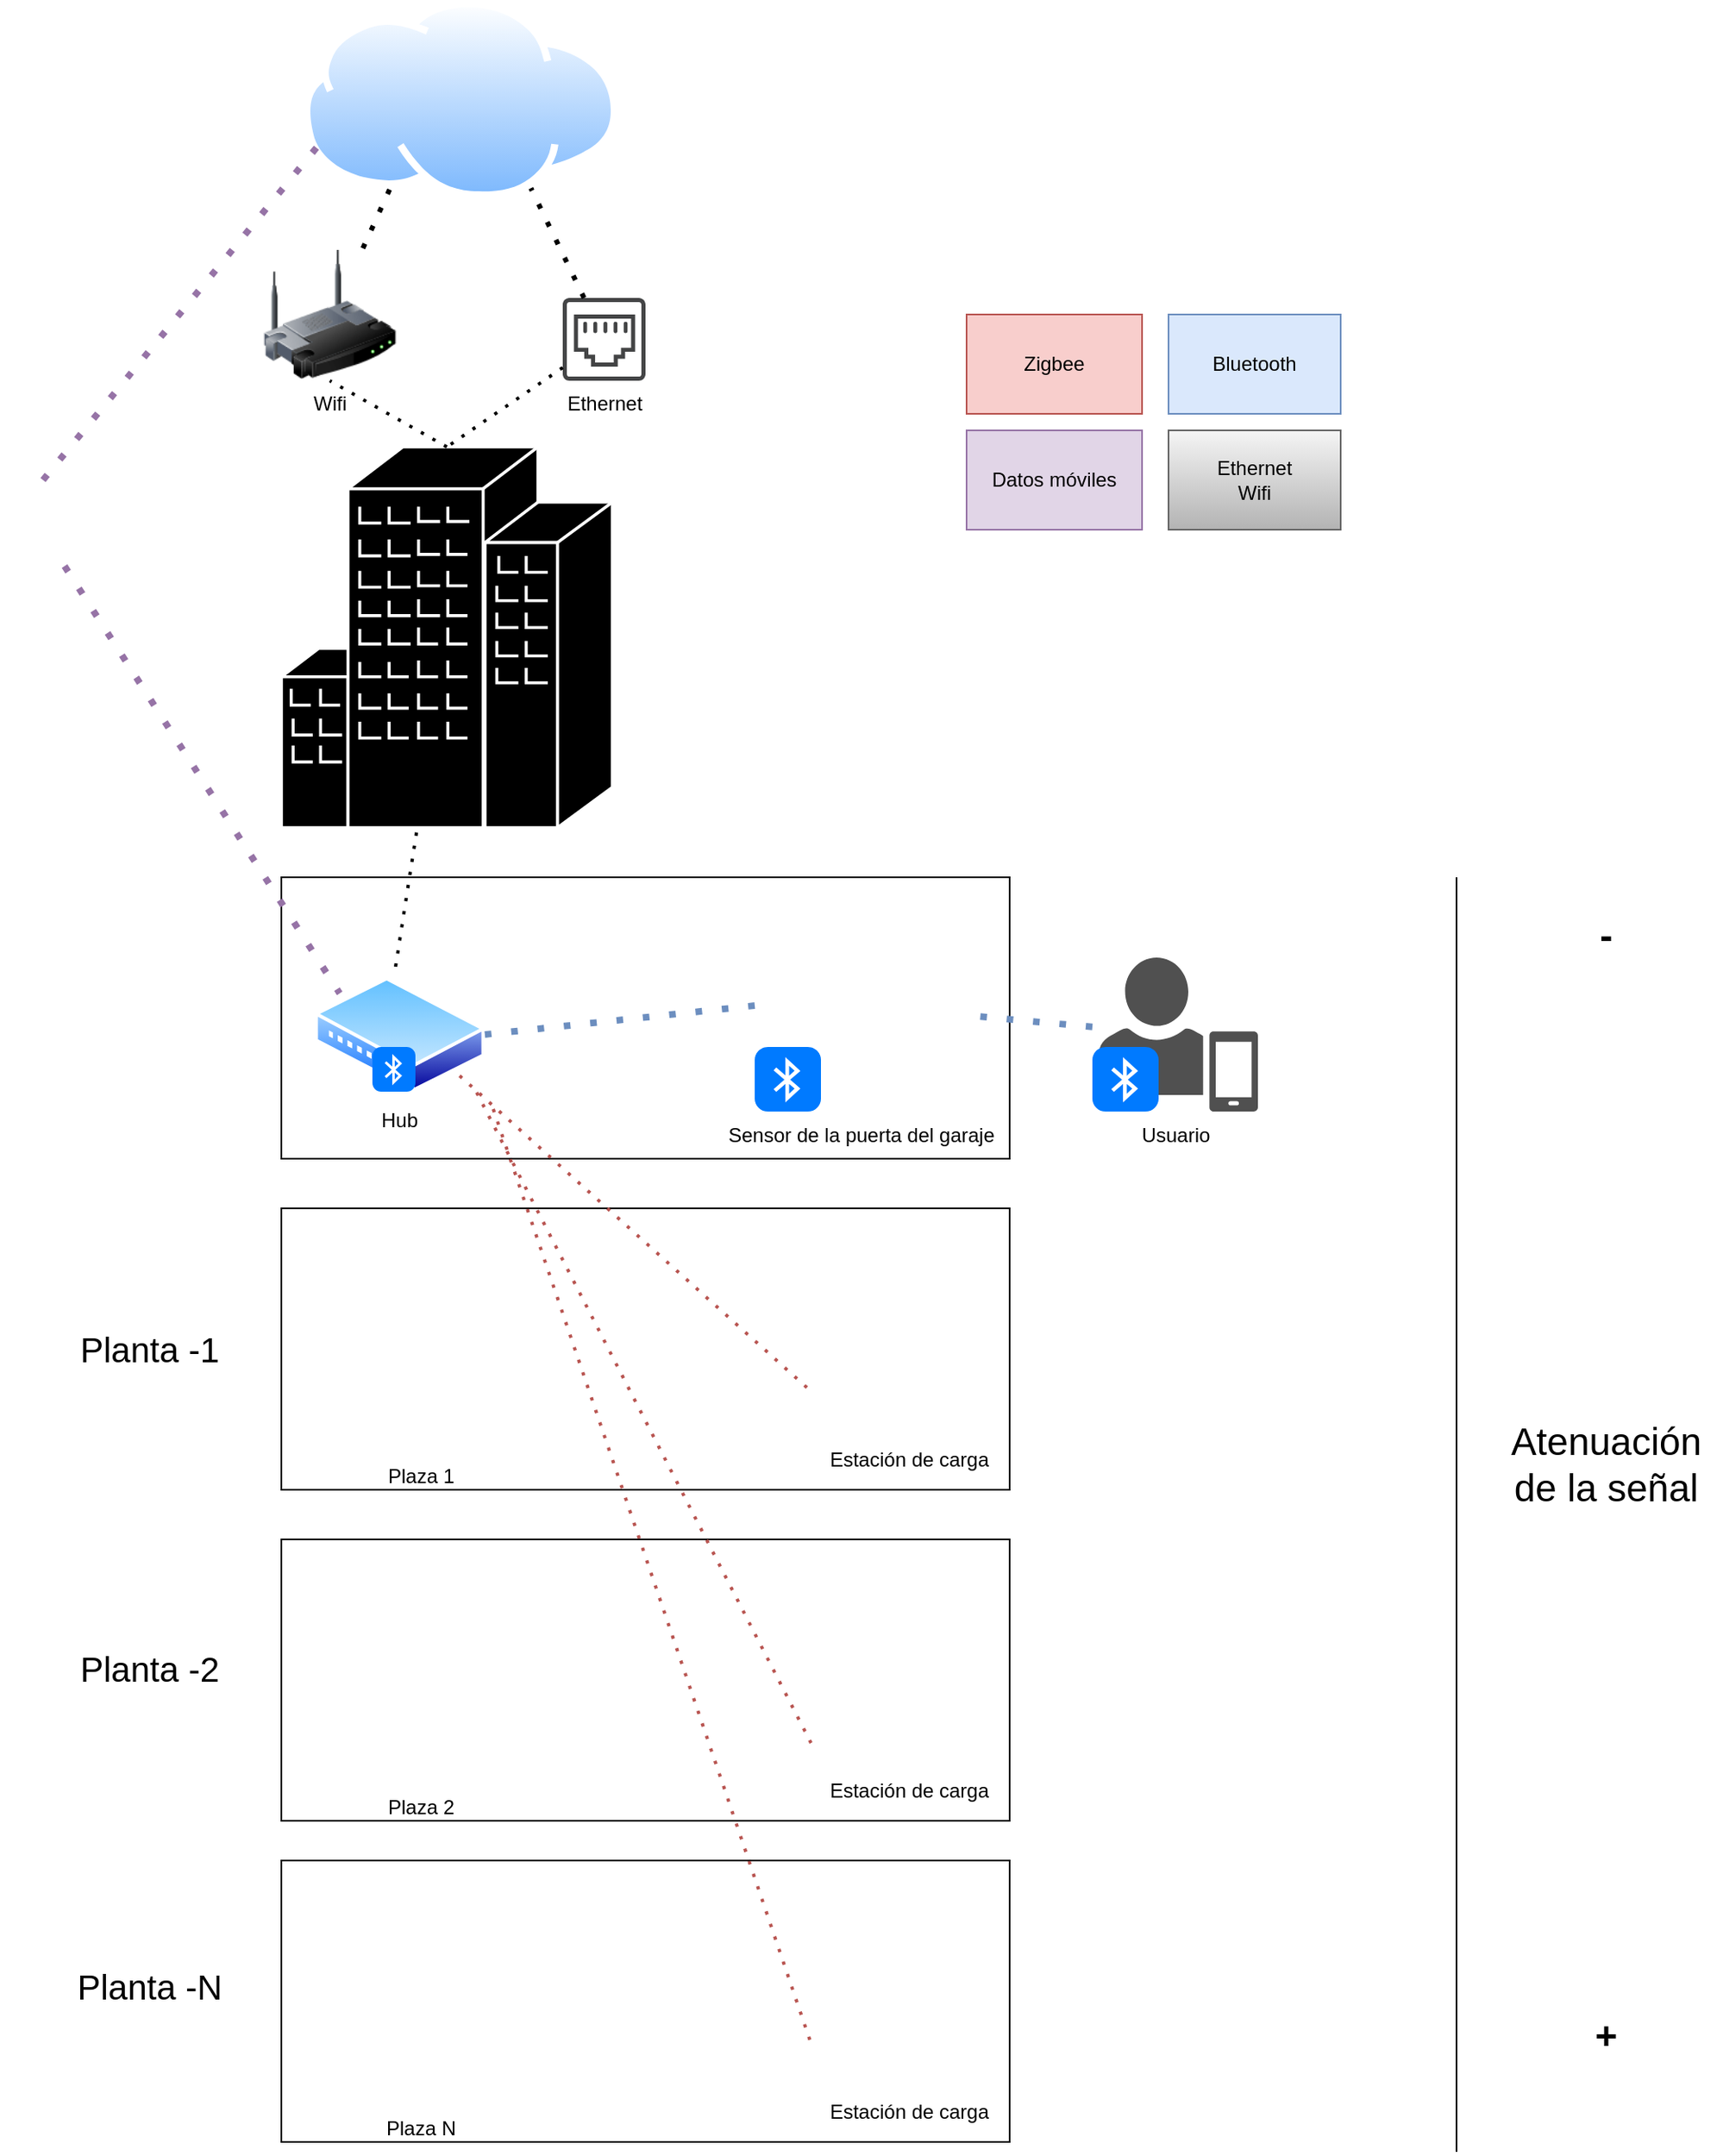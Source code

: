 <mxfile version="23.1.8" type="device">
  <diagram name="Página-1" id="cA2dRYfU7erkQ2wBKzAQ">
    <mxGraphModel dx="4097" dy="3323" grid="1" gridSize="10" guides="1" tooltips="1" connect="1" arrows="1" fold="1" page="1" pageScale="1" pageWidth="827" pageHeight="1169" math="0" shadow="0">
      <root>
        <mxCell id="0" />
        <mxCell id="1" parent="0" />
        <mxCell id="XQeP_fwZCXSP-Ta79wKZ-4" value="" style="rounded=0;whiteSpace=wrap;html=1;" vertex="1" parent="1">
          <mxGeometry x="210" y="190" width="440" height="170" as="geometry" />
        </mxCell>
        <mxCell id="XQeP_fwZCXSP-Ta79wKZ-3" value="Plaza 1" style="shape=image;html=1;verticalAlign=top;verticalLabelPosition=bottom;labelBackgroundColor=#ffffff;imageAspect=0;aspect=fixed;image=https://cdn2.iconfinder.com/data/icons/boxicons-solid-vol-1/24/bxs-car-garage-128.png" vertex="1" parent="1">
          <mxGeometry x="230" y="210" width="128" height="128" as="geometry" />
        </mxCell>
        <mxCell id="XQeP_fwZCXSP-Ta79wKZ-9" value="" style="rounded=0;whiteSpace=wrap;html=1;" vertex="1" parent="1">
          <mxGeometry x="210" y="-10" width="440" height="170" as="geometry" />
        </mxCell>
        <mxCell id="XQeP_fwZCXSP-Ta79wKZ-10" value="Sensor de la puerta del garaje" style="shape=image;html=1;verticalAlign=top;verticalLabelPosition=bottom;labelBackgroundColor=#ffffff;imageAspect=0;aspect=fixed;image=https://cdn1.iconfinder.com/data/icons/racing-13/512/Garage-128.png" vertex="1" parent="1">
          <mxGeometry x="496" y="3.5" width="128" height="128" as="geometry" />
        </mxCell>
        <mxCell id="XQeP_fwZCXSP-Ta79wKZ-11" value="" style="shape=mxgraph.cisco.buildings.generic_building;html=1;pointerEvents=1;dashed=0;fillColor=#000000;strokeColor=#ffffff;strokeWidth=2;verticalLabelPosition=bottom;verticalAlign=top;align=center;outlineConnect=0;" vertex="1" parent="1">
          <mxGeometry x="210" y="-270" width="200" height="230" as="geometry" />
        </mxCell>
        <mxCell id="XQeP_fwZCXSP-Ta79wKZ-12" value="Wifi" style="image;html=1;image=img/lib/clip_art/networking/Wireless_Router_128x128.png" vertex="1" parent="1">
          <mxGeometry x="199.25" y="-390" width="80" height="80" as="geometry" />
        </mxCell>
        <mxCell id="XQeP_fwZCXSP-Ta79wKZ-13" value="Ethernet" style="sketch=0;pointerEvents=1;shadow=0;dashed=0;html=1;strokeColor=none;fillColor=#434445;aspect=fixed;labelPosition=center;verticalLabelPosition=bottom;verticalAlign=top;align=center;outlineConnect=0;shape=mxgraph.vvd.ethernet_port;" vertex="1" parent="1">
          <mxGeometry x="380" y="-360" width="50" height="50" as="geometry" />
        </mxCell>
        <mxCell id="XQeP_fwZCXSP-Ta79wKZ-14" value="Estación de carga" style="shape=image;html=1;verticalAlign=top;verticalLabelPosition=bottom;labelBackgroundColor=#ffffff;imageAspect=0;aspect=fixed;image=https://cdn0.iconfinder.com/data/icons/green-world-colored/80/battery-energy-charger-charging-electric-station-tesla-128.png" vertex="1" parent="1">
          <mxGeometry x="540" y="230" width="98" height="98" as="geometry" />
        </mxCell>
        <mxCell id="XQeP_fwZCXSP-Ta79wKZ-17" value="Hub" style="image;aspect=fixed;perimeter=ellipsePerimeter;html=1;align=center;shadow=0;dashed=0;spacingTop=3;image=img/lib/active_directory/wiring_hub.svg;" vertex="1" parent="1">
          <mxGeometry x="230" y="50" width="102.94" height="70" as="geometry" />
        </mxCell>
        <mxCell id="XQeP_fwZCXSP-Ta79wKZ-19" value="" style="shape=image;verticalLabelPosition=bottom;labelBackgroundColor=default;verticalAlign=top;aspect=fixed;imageAspect=0;image=https://videosec.com/catpage/resources/img/zigbee-logo.png;" vertex="1" parent="1">
          <mxGeometry x="530" y="288" width="50" height="50" as="geometry" />
        </mxCell>
        <mxCell id="XQeP_fwZCXSP-Ta79wKZ-20" value="" style="rounded=0;whiteSpace=wrap;html=1;" vertex="1" parent="1">
          <mxGeometry x="210" y="390" width="440" height="170" as="geometry" />
        </mxCell>
        <mxCell id="XQeP_fwZCXSP-Ta79wKZ-21" value="Plaza 2" style="shape=image;html=1;verticalAlign=top;verticalLabelPosition=bottom;labelBackgroundColor=#ffffff;imageAspect=0;aspect=fixed;image=https://cdn2.iconfinder.com/data/icons/boxicons-solid-vol-1/24/bxs-car-garage-128.png" vertex="1" parent="1">
          <mxGeometry x="230" y="410" width="128" height="128" as="geometry" />
        </mxCell>
        <mxCell id="XQeP_fwZCXSP-Ta79wKZ-22" value="Estación de carga" style="shape=image;html=1;verticalAlign=top;verticalLabelPosition=bottom;labelBackgroundColor=#ffffff;imageAspect=0;aspect=fixed;image=https://cdn0.iconfinder.com/data/icons/green-world-colored/80/battery-energy-charger-charging-electric-station-tesla-128.png" vertex="1" parent="1">
          <mxGeometry x="540" y="430" width="98" height="98" as="geometry" />
        </mxCell>
        <mxCell id="XQeP_fwZCXSP-Ta79wKZ-23" value="" style="shape=image;verticalLabelPosition=bottom;labelBackgroundColor=default;verticalAlign=top;aspect=fixed;imageAspect=0;image=https://videosec.com/catpage/resources/img/zigbee-logo.png;" vertex="1" parent="1">
          <mxGeometry x="530" y="488" width="50" height="50" as="geometry" />
        </mxCell>
        <mxCell id="XQeP_fwZCXSP-Ta79wKZ-24" value="" style="rounded=0;whiteSpace=wrap;html=1;" vertex="1" parent="1">
          <mxGeometry x="210" y="584" width="440" height="170" as="geometry" />
        </mxCell>
        <mxCell id="XQeP_fwZCXSP-Ta79wKZ-25" value="Plaza N" style="shape=image;html=1;verticalAlign=top;verticalLabelPosition=bottom;labelBackgroundColor=#ffffff;imageAspect=0;aspect=fixed;image=https://cdn2.iconfinder.com/data/icons/boxicons-solid-vol-1/24/bxs-car-garage-128.png" vertex="1" parent="1">
          <mxGeometry x="230" y="604" width="128" height="128" as="geometry" />
        </mxCell>
        <mxCell id="XQeP_fwZCXSP-Ta79wKZ-26" value="Estación de carga" style="shape=image;html=1;verticalAlign=top;verticalLabelPosition=bottom;labelBackgroundColor=#ffffff;imageAspect=0;aspect=fixed;image=https://cdn0.iconfinder.com/data/icons/green-world-colored/80/battery-energy-charger-charging-electric-station-tesla-128.png" vertex="1" parent="1">
          <mxGeometry x="540" y="624" width="98" height="98" as="geometry" />
        </mxCell>
        <mxCell id="XQeP_fwZCXSP-Ta79wKZ-27" value="" style="shape=image;verticalLabelPosition=bottom;labelBackgroundColor=default;verticalAlign=top;aspect=fixed;imageAspect=0;image=https://videosec.com/catpage/resources/img/zigbee-logo.png;" vertex="1" parent="1">
          <mxGeometry x="530" y="682" width="50" height="50" as="geometry" />
        </mxCell>
        <mxCell id="XQeP_fwZCXSP-Ta79wKZ-28" value="&lt;font style=&quot;font-size: 21px;&quot;&gt;Planta -1&lt;/font&gt;" style="text;html=1;align=center;verticalAlign=middle;resizable=0;points=[];autosize=1;strokeColor=none;fillColor=none;" vertex="1" parent="1">
          <mxGeometry x="75" y="255" width="110" height="40" as="geometry" />
        </mxCell>
        <mxCell id="XQeP_fwZCXSP-Ta79wKZ-29" value="&lt;font style=&quot;font-size: 21px;&quot;&gt;Planta -2&lt;/font&gt;" style="text;html=1;align=center;verticalAlign=middle;resizable=0;points=[];autosize=1;strokeColor=none;fillColor=none;" vertex="1" parent="1">
          <mxGeometry x="75" y="448" width="110" height="40" as="geometry" />
        </mxCell>
        <mxCell id="XQeP_fwZCXSP-Ta79wKZ-30" value="&lt;font style=&quot;font-size: 21px;&quot;&gt;Planta -N&lt;/font&gt;" style="text;html=1;align=center;verticalAlign=middle;resizable=0;points=[];autosize=1;strokeColor=none;fillColor=none;" vertex="1" parent="1">
          <mxGeometry x="75" y="640" width="110" height="40" as="geometry" />
        </mxCell>
        <mxCell id="XQeP_fwZCXSP-Ta79wKZ-31" value="" style="endArrow=none;dashed=1;html=1;dashPattern=1 3;strokeWidth=2;rounded=0;exitX=1;exitY=1;exitDx=0;exitDy=0;entryX=0;entryY=0.25;entryDx=0;entryDy=0;fillColor=#f8cecc;strokeColor=#b85450;" edge="1" parent="1" source="XQeP_fwZCXSP-Ta79wKZ-17" target="XQeP_fwZCXSP-Ta79wKZ-19">
          <mxGeometry width="50" height="50" relative="1" as="geometry">
            <mxPoint x="120" y="380" as="sourcePoint" />
            <mxPoint x="170" y="330" as="targetPoint" />
          </mxGeometry>
        </mxCell>
        <mxCell id="XQeP_fwZCXSP-Ta79wKZ-32" value="" style="endArrow=none;dashed=1;html=1;dashPattern=1 3;strokeWidth=2;rounded=0;exitX=1;exitY=1;exitDx=0;exitDy=0;entryX=0;entryY=0.5;entryDx=0;entryDy=0;fillColor=#f8cecc;strokeColor=#b85450;" edge="1" parent="1" target="XQeP_fwZCXSP-Ta79wKZ-23">
          <mxGeometry width="50" height="50" relative="1" as="geometry">
            <mxPoint x="328" y="120" as="sourcePoint" />
            <mxPoint x="540" y="311" as="targetPoint" />
          </mxGeometry>
        </mxCell>
        <mxCell id="XQeP_fwZCXSP-Ta79wKZ-33" value="" style="endArrow=none;dashed=1;html=1;dashPattern=1 3;strokeWidth=2;rounded=0;exitX=1;exitY=1;exitDx=0;exitDy=0;entryX=0;entryY=0.25;entryDx=0;entryDy=0;fillColor=#f8cecc;strokeColor=#b85450;" edge="1" parent="1" target="XQeP_fwZCXSP-Ta79wKZ-27">
          <mxGeometry width="50" height="50" relative="1" as="geometry">
            <mxPoint x="338" y="130" as="sourcePoint" />
            <mxPoint x="550" y="321" as="targetPoint" />
          </mxGeometry>
        </mxCell>
        <mxCell id="XQeP_fwZCXSP-Ta79wKZ-35" value="Usuario" style="sketch=0;pointerEvents=1;shadow=0;dashed=0;html=1;strokeColor=none;fillColor=#505050;labelPosition=center;verticalLabelPosition=bottom;verticalAlign=top;outlineConnect=0;align=center;shape=mxgraph.office.users.mobile_user;" vertex="1" parent="1">
          <mxGeometry x="700" y="38.5" width="100" height="93" as="geometry" />
        </mxCell>
        <mxCell id="XQeP_fwZCXSP-Ta79wKZ-37" value="" style="html=1;strokeWidth=1;shadow=0;dashed=0;shape=mxgraph.ios7.misc.bluetooth;fillColor=#007AFF;strokeColor=none;buttonText=;strokeColor2=#222222;fontColor=#222222;fontSize=8;verticalLabelPosition=bottom;verticalAlign=top;align=center;sketch=0;" vertex="1" parent="1">
          <mxGeometry x="700" y="92.5" width="40" height="39" as="geometry" />
        </mxCell>
        <mxCell id="XQeP_fwZCXSP-Ta79wKZ-39" value="" style="shape=image;verticalLabelPosition=bottom;labelBackgroundColor=default;verticalAlign=top;aspect=fixed;imageAspect=0;image=https://cdn-icons-png.flaticon.com/512/4298/4298126.png;" vertex="1" parent="1">
          <mxGeometry x="40" y="-250" width="52" height="52" as="geometry" />
        </mxCell>
        <mxCell id="XQeP_fwZCXSP-Ta79wKZ-40" value="" style="image;aspect=fixed;perimeter=ellipsePerimeter;html=1;align=center;shadow=0;dashed=0;spacingTop=3;image=img/lib/active_directory/internet_cloud.svg;" vertex="1" parent="1">
          <mxGeometry x="223" y="-540" width="190.48" height="120" as="geometry" />
        </mxCell>
        <mxCell id="XQeP_fwZCXSP-Ta79wKZ-41" value="" style="endArrow=none;dashed=1;html=1;dashPattern=1 3;strokeWidth=4;rounded=0;exitX=0.75;exitY=1;exitDx=0;exitDy=0;entryX=0;entryY=0;entryDx=0;entryDy=0;fillColor=#e1d5e7;strokeColor=#9673a6;" edge="1" parent="1" source="XQeP_fwZCXSP-Ta79wKZ-39" target="XQeP_fwZCXSP-Ta79wKZ-17">
          <mxGeometry width="50" height="50" relative="1" as="geometry">
            <mxPoint x="328" y="120" as="sourcePoint" />
            <mxPoint x="540" y="311" as="targetPoint" />
          </mxGeometry>
        </mxCell>
        <mxCell id="XQeP_fwZCXSP-Ta79wKZ-42" value="" style="endArrow=none;dashed=1;html=1;dashPattern=1 3;strokeWidth=4;rounded=0;exitX=0.5;exitY=0;exitDx=0;exitDy=0;entryX=0;entryY=0.75;entryDx=0;entryDy=0;fillColor=#e1d5e7;strokeColor=#9673a6;" edge="1" parent="1" source="XQeP_fwZCXSP-Ta79wKZ-39" target="XQeP_fwZCXSP-Ta79wKZ-40">
          <mxGeometry width="50" height="50" relative="1" as="geometry">
            <mxPoint x="500" y="-150" as="sourcePoint" />
            <mxPoint x="550" y="-200" as="targetPoint" />
          </mxGeometry>
        </mxCell>
        <mxCell id="XQeP_fwZCXSP-Ta79wKZ-43" value="" style="endArrow=none;dashed=1;html=1;dashPattern=1 3;strokeWidth=2;rounded=0;exitX=0.476;exitY=-0.086;exitDx=0;exitDy=0;exitPerimeter=0;fillColor=#e1d5e7;strokeColor=#000000;" edge="1" parent="1" source="XQeP_fwZCXSP-Ta79wKZ-17" target="XQeP_fwZCXSP-Ta79wKZ-11">
          <mxGeometry width="50" height="50" relative="1" as="geometry">
            <mxPoint x="500" y="-150" as="sourcePoint" />
            <mxPoint x="550" y="-200" as="targetPoint" />
          </mxGeometry>
        </mxCell>
        <mxCell id="XQeP_fwZCXSP-Ta79wKZ-44" value="" style="endArrow=none;dashed=1;html=1;dashPattern=1 3;strokeWidth=3;rounded=0;fillColor=#e1d5e7;strokeColor=#000000;entryX=0.25;entryY=1;entryDx=0;entryDy=0;exitX=0.75;exitY=0;exitDx=0;exitDy=0;" edge="1" parent="1" source="XQeP_fwZCXSP-Ta79wKZ-12" target="XQeP_fwZCXSP-Ta79wKZ-40">
          <mxGeometry width="50" height="50" relative="1" as="geometry">
            <mxPoint x="276" y="-390" as="sourcePoint" />
            <mxPoint x="302" y="-30" as="targetPoint" />
          </mxGeometry>
        </mxCell>
        <mxCell id="XQeP_fwZCXSP-Ta79wKZ-45" value="" style="endArrow=none;dashed=1;html=1;dashPattern=1 3;strokeWidth=3;rounded=0;fillColor=#e1d5e7;strokeColor=#000000;entryX=0.75;entryY=1;entryDx=0;entryDy=0;" edge="1" parent="1" source="XQeP_fwZCXSP-Ta79wKZ-13" target="XQeP_fwZCXSP-Ta79wKZ-40">
          <mxGeometry width="50" height="50" relative="1" as="geometry">
            <mxPoint x="360" y="-380" as="sourcePoint" />
            <mxPoint x="286" y="-416" as="targetPoint" />
          </mxGeometry>
        </mxCell>
        <mxCell id="XQeP_fwZCXSP-Ta79wKZ-48" value="" style="endArrow=none;dashed=1;html=1;dashPattern=1 3;strokeWidth=2;rounded=0;entryX=0.5;entryY=0;entryDx=0;entryDy=0;entryPerimeter=0;" edge="1" parent="1" source="XQeP_fwZCXSP-Ta79wKZ-13" target="XQeP_fwZCXSP-Ta79wKZ-11">
          <mxGeometry width="50" height="50" relative="1" as="geometry">
            <mxPoint x="360" y="-310" as="sourcePoint" />
            <mxPoint x="550" y="-200" as="targetPoint" />
          </mxGeometry>
        </mxCell>
        <mxCell id="XQeP_fwZCXSP-Ta79wKZ-49" value="" style="endArrow=none;dashed=1;html=1;dashPattern=1 3;strokeWidth=2;rounded=0;entryX=0.5;entryY=1;entryDx=0;entryDy=0;exitX=0.5;exitY=0;exitDx=0;exitDy=0;exitPerimeter=0;" edge="1" parent="1" source="XQeP_fwZCXSP-Ta79wKZ-11" target="XQeP_fwZCXSP-Ta79wKZ-12">
          <mxGeometry width="50" height="50" relative="1" as="geometry">
            <mxPoint x="370" y="-300" as="sourcePoint" />
            <mxPoint x="320" y="-260" as="targetPoint" />
          </mxGeometry>
        </mxCell>
        <mxCell id="XQeP_fwZCXSP-Ta79wKZ-50" value="" style="endArrow=none;html=1;rounded=0;" edge="1" parent="1">
          <mxGeometry width="50" height="50" relative="1" as="geometry">
            <mxPoint x="920" y="-10" as="sourcePoint" />
            <mxPoint x="920" y="760" as="targetPoint" />
          </mxGeometry>
        </mxCell>
        <mxCell id="XQeP_fwZCXSP-Ta79wKZ-52" value="Atenuación &lt;br style=&quot;font-size: 23px;&quot;&gt;de la señal" style="text;html=1;align=center;verticalAlign=middle;resizable=0;points=[];autosize=1;strokeColor=none;fillColor=none;fontSize=23;" vertex="1" parent="1">
          <mxGeometry x="940" y="310" width="140" height="70" as="geometry" />
        </mxCell>
        <mxCell id="XQeP_fwZCXSP-Ta79wKZ-53" value="-" style="text;html=1;align=center;verticalAlign=middle;resizable=0;points=[];autosize=1;strokeColor=none;fillColor=none;fontSize=23;fontStyle=1" vertex="1" parent="1">
          <mxGeometry x="995" y="5" width="30" height="40" as="geometry" />
        </mxCell>
        <mxCell id="XQeP_fwZCXSP-Ta79wKZ-54" value="+" style="text;html=1;align=center;verticalAlign=middle;resizable=0;points=[];autosize=1;strokeColor=none;fillColor=none;fontSize=23;fontStyle=1" vertex="1" parent="1">
          <mxGeometry x="990" y="670" width="40" height="40" as="geometry" />
        </mxCell>
        <mxCell id="XQeP_fwZCXSP-Ta79wKZ-55" value="" style="endArrow=none;dashed=1;html=1;dashPattern=1 3;strokeWidth=4;rounded=0;fillColor=#dae8fc;strokeColor=#6c8ebf;" edge="1" parent="1" source="XQeP_fwZCXSP-Ta79wKZ-35" target="XQeP_fwZCXSP-Ta79wKZ-10">
          <mxGeometry width="50" height="50" relative="1" as="geometry">
            <mxPoint x="460" y="-190" as="sourcePoint" />
            <mxPoint x="510" y="-240" as="targetPoint" />
          </mxGeometry>
        </mxCell>
        <mxCell id="XQeP_fwZCXSP-Ta79wKZ-56" value="" style="endArrow=none;dashed=1;html=1;dashPattern=1 3;strokeWidth=4;rounded=0;exitX=1;exitY=0.5;exitDx=0;exitDy=0;entryX=0;entryY=0.5;entryDx=0;entryDy=0;fillColor=#dae8fc;strokeColor=#6c8ebf;" edge="1" parent="1" source="XQeP_fwZCXSP-Ta79wKZ-17" target="XQeP_fwZCXSP-Ta79wKZ-10">
          <mxGeometry width="50" height="50" relative="1" as="geometry">
            <mxPoint x="460" y="10" as="sourcePoint" />
            <mxPoint x="510" y="-40" as="targetPoint" />
          </mxGeometry>
        </mxCell>
        <mxCell id="XQeP_fwZCXSP-Ta79wKZ-57" value="Zigbee" style="rounded=0;whiteSpace=wrap;html=1;fillColor=#f8cecc;strokeColor=#b85450;" vertex="1" parent="1">
          <mxGeometry x="624" y="-350" width="106" height="60" as="geometry" />
        </mxCell>
        <mxCell id="XQeP_fwZCXSP-Ta79wKZ-58" value="Bluetooth" style="rounded=0;whiteSpace=wrap;html=1;fillColor=#dae8fc;strokeColor=#6c8ebf;" vertex="1" parent="1">
          <mxGeometry x="746" y="-350" width="104" height="60" as="geometry" />
        </mxCell>
        <mxCell id="XQeP_fwZCXSP-Ta79wKZ-59" value="Datos móviles" style="rounded=0;whiteSpace=wrap;html=1;fillColor=#e1d5e7;strokeColor=#9673a6;" vertex="1" parent="1">
          <mxGeometry x="624" y="-280" width="106" height="60" as="geometry" />
        </mxCell>
        <mxCell id="XQeP_fwZCXSP-Ta79wKZ-60" value="Ethernet&lt;br&gt;Wifi" style="rounded=0;whiteSpace=wrap;html=1;fillColor=#f5f5f5;strokeColor=#666666;gradientColor=#b3b3b3;" vertex="1" parent="1">
          <mxGeometry x="746" y="-280" width="104" height="60" as="geometry" />
        </mxCell>
        <mxCell id="XQeP_fwZCXSP-Ta79wKZ-61" value="" style="html=1;strokeWidth=1;shadow=0;dashed=0;shape=mxgraph.ios7.misc.bluetooth;fillColor=#007AFF;strokeColor=none;buttonText=;strokeColor2=#222222;fontColor=#222222;fontSize=8;verticalLabelPosition=bottom;verticalAlign=top;align=center;sketch=0;" vertex="1" parent="1">
          <mxGeometry x="496" y="92.5" width="40" height="39" as="geometry" />
        </mxCell>
        <mxCell id="XQeP_fwZCXSP-Ta79wKZ-62" value="" style="shape=image;verticalLabelPosition=bottom;labelBackgroundColor=default;verticalAlign=top;aspect=fixed;imageAspect=0;image=https://videosec.com/catpage/resources/img/zigbee-logo.png;" vertex="1" parent="1">
          <mxGeometry x="223" y="70" width="32.5" height="32.5" as="geometry" />
        </mxCell>
        <mxCell id="XQeP_fwZCXSP-Ta79wKZ-63" value="" style="html=1;strokeWidth=1;shadow=0;dashed=0;shape=mxgraph.ios7.misc.bluetooth;fillColor=#007AFF;strokeColor=none;buttonText=;strokeColor2=#222222;fontColor=#222222;fontSize=8;verticalLabelPosition=bottom;verticalAlign=top;align=center;sketch=0;" vertex="1" parent="1">
          <mxGeometry x="265" y="92.5" width="26" height="27" as="geometry" />
        </mxCell>
        <mxCell id="XQeP_fwZCXSP-Ta79wKZ-64" value="" style="shape=image;verticalLabelPosition=bottom;labelBackgroundColor=default;verticalAlign=top;aspect=fixed;imageAspect=0;image=https://upload.wikimedia.org/wikipedia/commons/thumb/a/ae/WiFi_Logo.svg/640px-WiFi_Logo.svg.png;" vertex="1" parent="1">
          <mxGeometry x="280" y="60" width="55.34" height="32.77" as="geometry" />
        </mxCell>
        <mxCell id="XQeP_fwZCXSP-Ta79wKZ-65" value="" style="shape=image;verticalLabelPosition=bottom;labelBackgroundColor=default;verticalAlign=top;aspect=fixed;imageAspect=0;image=https://cdn.icon-icons.com/icons2/585/PNG/256/EthernetCable_icon-icons.com_55235.png;" vertex="1" parent="1">
          <mxGeometry x="255" y="45" width="36" height="36" as="geometry" />
        </mxCell>
        <mxCell id="XQeP_fwZCXSP-Ta79wKZ-66" value="" style="shape=image;verticalLabelPosition=bottom;labelBackgroundColor=default;verticalAlign=top;aspect=fixed;imageAspect=0;image=https://cdn-icons-png.flaticon.com/512/4298/4298126.png;" vertex="1" parent="1">
          <mxGeometry x="262" y="65.38" width="22" height="22" as="geometry" />
        </mxCell>
      </root>
    </mxGraphModel>
  </diagram>
</mxfile>
